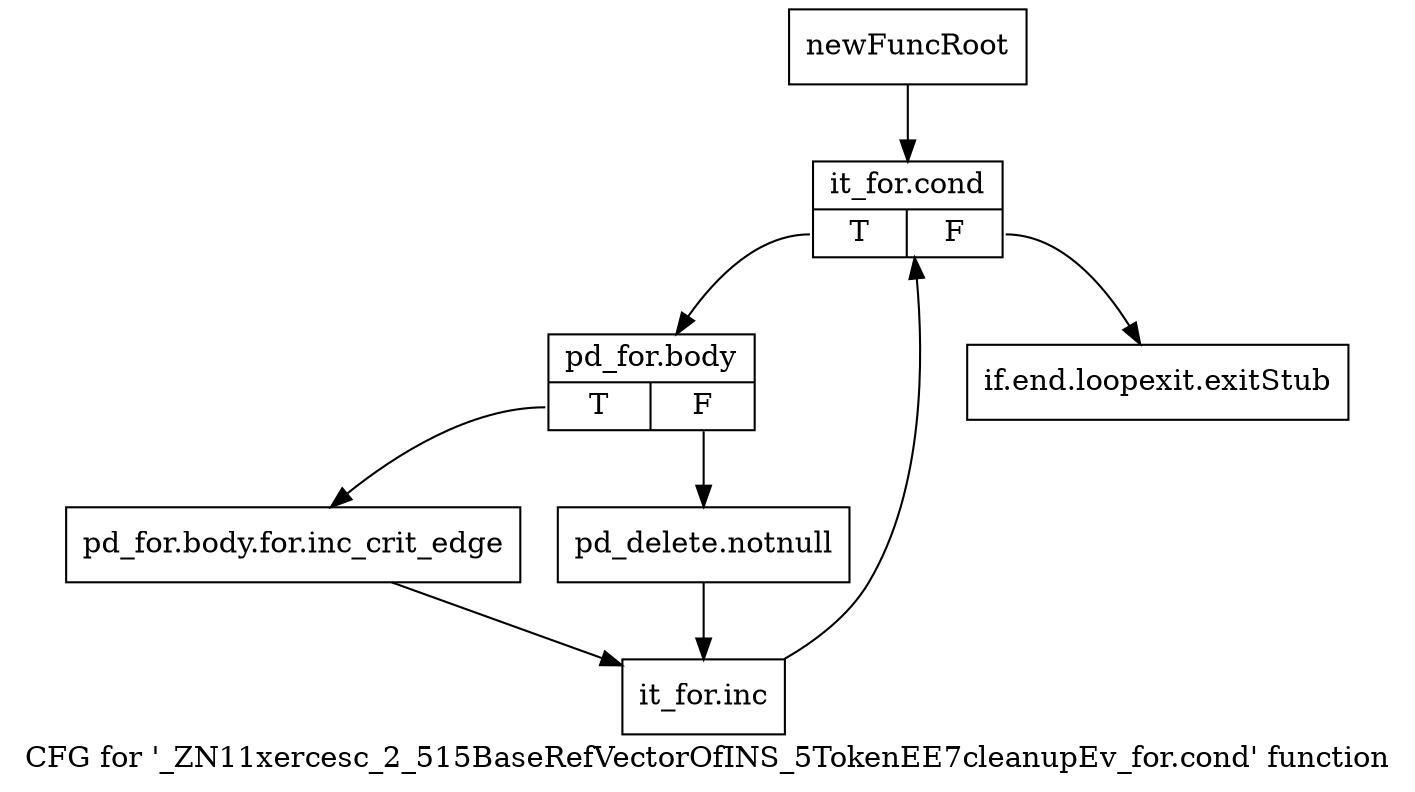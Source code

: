 digraph "CFG for '_ZN11xercesc_2_515BaseRefVectorOfINS_5TokenEE7cleanupEv_for.cond' function" {
	label="CFG for '_ZN11xercesc_2_515BaseRefVectorOfINS_5TokenEE7cleanupEv_for.cond' function";

	Node0x9a1b8d0 [shape=record,label="{newFuncRoot}"];
	Node0x9a1b8d0 -> Node0x9a1b970;
	Node0x9a1b920 [shape=record,label="{if.end.loopexit.exitStub}"];
	Node0x9a1b970 [shape=record,label="{it_for.cond|{<s0>T|<s1>F}}"];
	Node0x9a1b970:s0 -> Node0x9a1b9c0;
	Node0x9a1b970:s1 -> Node0x9a1b920;
	Node0x9a1b9c0 [shape=record,label="{pd_for.body|{<s0>T|<s1>F}}"];
	Node0x9a1b9c0:s0 -> Node0x9a1ba60;
	Node0x9a1b9c0:s1 -> Node0x9a1ba10;
	Node0x9a1ba10 [shape=record,label="{pd_delete.notnull}"];
	Node0x9a1ba10 -> Node0x9a1bab0;
	Node0x9a1ba60 [shape=record,label="{pd_for.body.for.inc_crit_edge}"];
	Node0x9a1ba60 -> Node0x9a1bab0;
	Node0x9a1bab0 [shape=record,label="{it_for.inc}"];
	Node0x9a1bab0 -> Node0x9a1b970;
}
